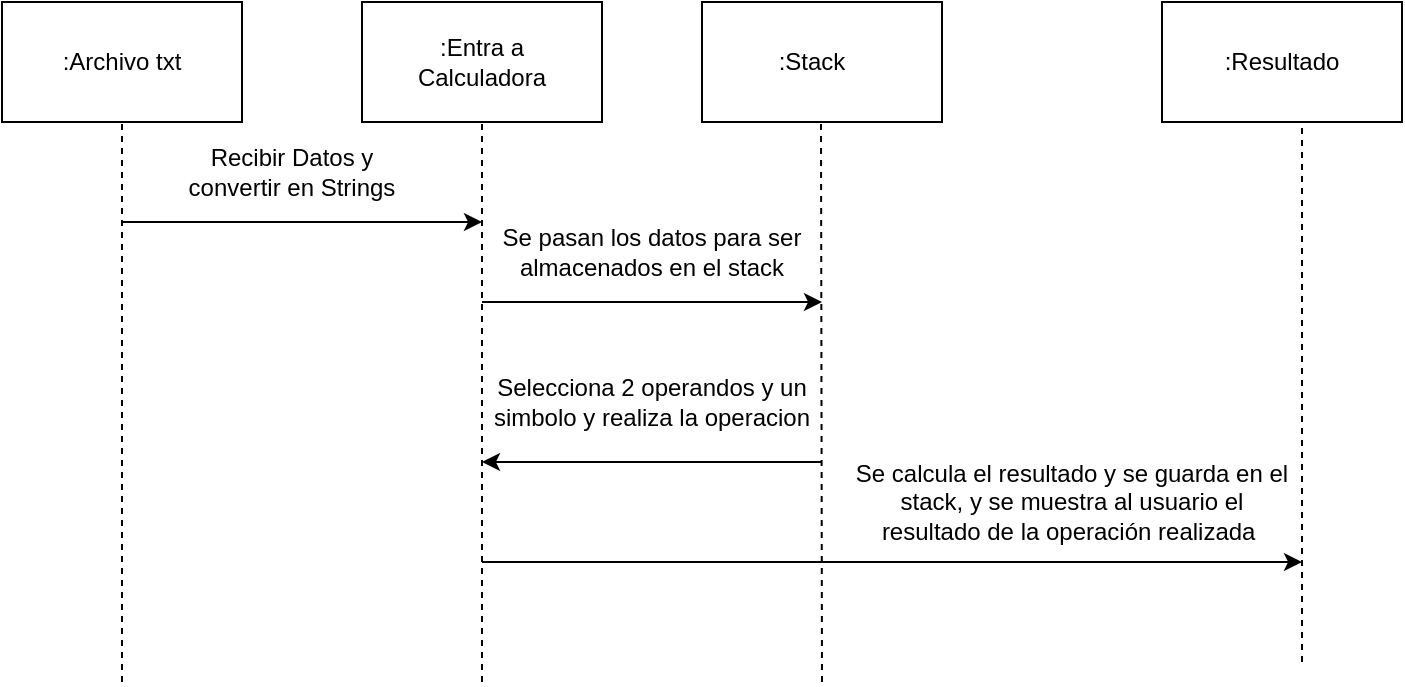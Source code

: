 <mxfile version="13.9.9" type="device"><diagram id="kgpKYQtTHZ0yAKxKKP6v" name="Page-1"><mxGraphModel dx="1182" dy="732" grid="1" gridSize="10" guides="1" tooltips="1" connect="1" arrows="1" fold="1" page="1" pageScale="1" pageWidth="850" pageHeight="1100" math="0" shadow="0"><root><mxCell id="0"/><mxCell id="1" parent="0"/><mxCell id="g2EPMEAZ2rz6oQgSD8l0-1" value="" style="rounded=0;whiteSpace=wrap;html=1;" vertex="1" parent="1"><mxGeometry x="40" y="100" width="120" height="60" as="geometry"/></mxCell><mxCell id="g2EPMEAZ2rz6oQgSD8l0-2" value=":Archivo txt" style="text;html=1;strokeColor=none;fillColor=none;align=center;verticalAlign=middle;whiteSpace=wrap;rounded=0;" vertex="1" parent="1"><mxGeometry x="60" y="120" width="80" height="20" as="geometry"/></mxCell><mxCell id="g2EPMEAZ2rz6oQgSD8l0-3" value="" style="endArrow=none;dashed=1;html=1;entryX=0.5;entryY=1;entryDx=0;entryDy=0;" edge="1" parent="1" target="g2EPMEAZ2rz6oQgSD8l0-1"><mxGeometry width="50" height="50" relative="1" as="geometry"><mxPoint x="100" y="440" as="sourcePoint"/><mxPoint x="370" y="320" as="targetPoint"/></mxGeometry></mxCell><mxCell id="g2EPMEAZ2rz6oQgSD8l0-4" value="" style="rounded=0;whiteSpace=wrap;html=1;" vertex="1" parent="1"><mxGeometry x="220" y="100" width="120" height="60" as="geometry"/></mxCell><mxCell id="g2EPMEAZ2rz6oQgSD8l0-5" value=":Entra a Calculadora" style="text;html=1;strokeColor=none;fillColor=none;align=center;verticalAlign=middle;whiteSpace=wrap;rounded=0;" vertex="1" parent="1"><mxGeometry x="230" y="120" width="100" height="20" as="geometry"/></mxCell><mxCell id="g2EPMEAZ2rz6oQgSD8l0-6" value="" style="rounded=0;whiteSpace=wrap;html=1;" vertex="1" parent="1"><mxGeometry x="390" y="100" width="120" height="60" as="geometry"/></mxCell><mxCell id="g2EPMEAZ2rz6oQgSD8l0-7" value=":Stack" style="text;html=1;strokeColor=none;fillColor=none;align=center;verticalAlign=middle;whiteSpace=wrap;rounded=0;" vertex="1" parent="1"><mxGeometry x="400" y="115" width="90" height="30" as="geometry"/></mxCell><mxCell id="g2EPMEAZ2rz6oQgSD8l0-8" value="" style="rounded=0;whiteSpace=wrap;html=1;" vertex="1" parent="1"><mxGeometry x="620" y="100" width="120" height="60" as="geometry"/></mxCell><mxCell id="g2EPMEAZ2rz6oQgSD8l0-9" value=":Resultado" style="text;html=1;strokeColor=none;fillColor=none;align=center;verticalAlign=middle;whiteSpace=wrap;rounded=0;" vertex="1" parent="1"><mxGeometry x="630" y="120" width="100" height="20" as="geometry"/></mxCell><mxCell id="g2EPMEAZ2rz6oQgSD8l0-10" value="" style="endArrow=none;dashed=1;html=1;entryX=0.5;entryY=1;entryDx=0;entryDy=0;" edge="1" parent="1" target="g2EPMEAZ2rz6oQgSD8l0-4"><mxGeometry width="50" height="50" relative="1" as="geometry"><mxPoint x="280" y="440" as="sourcePoint"/><mxPoint x="370" y="320" as="targetPoint"/></mxGeometry></mxCell><mxCell id="g2EPMEAZ2rz6oQgSD8l0-11" value="" style="endArrow=none;dashed=1;html=1;entryX=0.5;entryY=1;entryDx=0;entryDy=0;" edge="1" parent="1"><mxGeometry width="50" height="50" relative="1" as="geometry"><mxPoint x="450" y="440" as="sourcePoint"/><mxPoint x="449.5" y="160" as="targetPoint"/></mxGeometry></mxCell><mxCell id="g2EPMEAZ2rz6oQgSD8l0-12" value="" style="endArrow=none;dashed=1;html=1;entryX=0.5;entryY=1;entryDx=0;entryDy=0;" edge="1" parent="1"><mxGeometry width="50" height="50" relative="1" as="geometry"><mxPoint x="690" y="430" as="sourcePoint"/><mxPoint x="690" y="160" as="targetPoint"/></mxGeometry></mxCell><mxCell id="g2EPMEAZ2rz6oQgSD8l0-13" value="" style="endArrow=classic;html=1;" edge="1" parent="1"><mxGeometry width="50" height="50" relative="1" as="geometry"><mxPoint x="100" y="210" as="sourcePoint"/><mxPoint x="280" y="210" as="targetPoint"/></mxGeometry></mxCell><mxCell id="g2EPMEAZ2rz6oQgSD8l0-15" value="Recibir Datos y convertir en Strings" style="text;html=1;strokeColor=none;fillColor=none;align=center;verticalAlign=middle;whiteSpace=wrap;rounded=0;" vertex="1" parent="1"><mxGeometry x="120" y="160" width="130" height="50" as="geometry"/></mxCell><mxCell id="g2EPMEAZ2rz6oQgSD8l0-16" value="" style="endArrow=classic;html=1;" edge="1" parent="1"><mxGeometry width="50" height="50" relative="1" as="geometry"><mxPoint x="280" y="250" as="sourcePoint"/><mxPoint x="450" y="250" as="targetPoint"/></mxGeometry></mxCell><mxCell id="g2EPMEAZ2rz6oQgSD8l0-18" value="Se pasan los datos para ser almacenados en el stack" style="text;html=1;strokeColor=none;fillColor=none;align=center;verticalAlign=middle;whiteSpace=wrap;rounded=0;" vertex="1" parent="1"><mxGeometry x="280" y="210" width="170" height="30" as="geometry"/></mxCell><mxCell id="g2EPMEAZ2rz6oQgSD8l0-19" value="" style="endArrow=classic;html=1;" edge="1" parent="1"><mxGeometry width="50" height="50" relative="1" as="geometry"><mxPoint x="450" y="330" as="sourcePoint"/><mxPoint x="280" y="330" as="targetPoint"/></mxGeometry></mxCell><mxCell id="g2EPMEAZ2rz6oQgSD8l0-21" value="Selecciona 2 operandos y un simbolo y realiza la operacion" style="text;html=1;strokeColor=none;fillColor=none;align=center;verticalAlign=middle;whiteSpace=wrap;rounded=0;" vertex="1" parent="1"><mxGeometry x="265" y="280" width="200" height="40" as="geometry"/></mxCell><mxCell id="g2EPMEAZ2rz6oQgSD8l0-23" value="" style="endArrow=classic;html=1;" edge="1" parent="1"><mxGeometry width="50" height="50" relative="1" as="geometry"><mxPoint x="280" y="380" as="sourcePoint"/><mxPoint x="690" y="380" as="targetPoint"/></mxGeometry></mxCell><mxCell id="g2EPMEAZ2rz6oQgSD8l0-24" value="Se calcula el resultado y se guarda en el stack, y se muestra al usuario el resultado de la operación realizada&amp;nbsp;" style="text;html=1;strokeColor=none;fillColor=none;align=center;verticalAlign=middle;whiteSpace=wrap;rounded=0;" vertex="1" parent="1"><mxGeometry x="465" y="330" width="220" height="40" as="geometry"/></mxCell></root></mxGraphModel></diagram></mxfile>